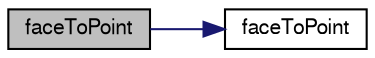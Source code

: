 digraph "faceToPoint"
{
  bgcolor="transparent";
  edge [fontname="FreeSans",fontsize="10",labelfontname="FreeSans",labelfontsize="10"];
  node [fontname="FreeSans",fontsize="10",shape=record];
  rankdir="LR";
  Node4 [label="faceToPoint",height=0.2,width=0.4,color="black", fillcolor="grey75", style="filled", fontcolor="black"];
  Node4 -> Node5 [color="midnightblue",fontsize="10",style="solid",fontname="FreeSans"];
  Node5 [label="faceToPoint",height=0.2,width=0.4,color="black",URL="$a25410.html#a6831e0537628ae9ff320fa24407d4392",tooltip="Construct from components. "];
}
